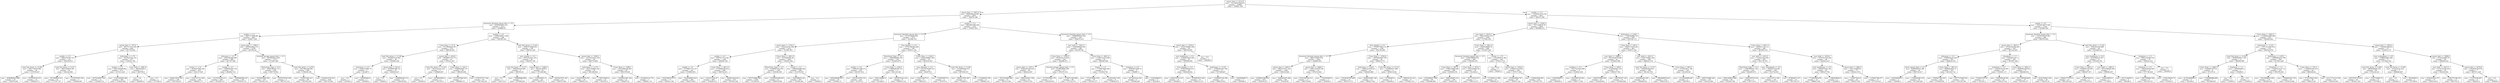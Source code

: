 digraph Tree {
node [shape=box] ;
0 [label="square_feet <= 2112.5\nmse = 15118003766.875\nsamples = 10868\nvalue = 350801.358"] ;
1 [label="square_feet <= 1461.0\nmse = 9006596224.997\nsamples = 6937\nvalue = 300076.386"] ;
0 -> 1 [labeldistance=2.5, labelangle=45, headlabel="True"] ;
2 [label="basement_finished_square_feet <= 0.5\nmse = 6055623601.514\nsamples = 3215\nvalue = 258884.05"] ;
1 -> 2 ;
3 [label="quality <= 3.5\nmse = 4687177908.981\nsamples = 2947\nvalue = 250617.599"] ;
2 -> 3 ;
4 [label="square_feet <= 797.0\nmse = 4817573747.855\nsamples = 609\nvalue = 207755.644"] ;
3 -> 4 ;
5 [label="quality <= 2.5\nmse = 3964376105.727\nsamples = 132\nvalue = 169169.015"] ;
4 -> 5 ;
6 [label="Land_Net_Acres <= 0.184\nmse = 3401774978.984\nsamples = 38\nvalue = 137076.447"] ;
5 -> 6 ;
7 [label="mse = 3609080822.498\nsamples = 24\nvalue = 152970.458"] ;
6 -> 7 ;
8 [label="mse = 1870939139.531\nsamples = 14\nvalue = 109829.571"] ;
6 -> 8 ;
9 [label="Land_Net_Acres <= 0.517\nmse = 3607140678.345\nsamples = 94\nvalue = 182142.606"] ;
5 -> 9 ;
10 [label="mse = 3071698933.42\nsamples = 91\nvalue = 177707.747"] ;
9 -> 10 ;
11 [label="mse = 1155555555.556\nsamples = 3\nvalue = 316666.667"] ;
9 -> 11 ;
12 [label="bathrooms <= 2.75\nmse = 4527627412.351\nsamples = 477\nvalue = 218433.704"] ;
4 -> 12 ;
13 [label="quality <= 1.5\nmse = 4297238559.882\nsamples = 475\nvalue = 217413.425"] ;
12 -> 13 ;
14 [label="mse = 2675434097.222\nsamples = 12\nvalue = 132008.333"] ;
13 -> 14 ;
15 [label="mse = 4145326558.369\nsamples = 463\nvalue = 219626.948"] ;
13 -> 15 ;
16 [label="year_built <= 1987.0\nmse = 280562500.0\nsamples = 2\nvalue = 460750.0"] ;
12 -> 16 ;
17 [label="mse = 0.0\nsamples = 1\nvalue = 444000.0"] ;
16 -> 17 ;
18 [label="mse = 0.0\nsamples = 1\nvalue = 477500.0"] ;
16 -> 18 ;
19 [label="square_feet <= 1186.5\nmse = 4050024962.573\nsamples = 2338\nvalue = 261782.24"] ;
3 -> 19 ;
20 [label="bedrooms <= 2.5\nmse = 3825365364.905\nsamples = 966\nvalue = 247707.589"] ;
19 -> 20 ;
21 [label="stories <= 1.75\nmse = 4030427090.166\nsamples = 435\nvalue = 232137.529"] ;
20 -> 21 ;
22 [label="mse = 4400514533.183\nsamples = 329\nvalue = 239754.647"] ;
21 -> 22 ;
23 [label="mse = 2142741711.429\nsamples = 106\nvalue = 208495.717"] ;
21 -> 23 ;
24 [label="quality <= 4.5\nmse = 3296085291.518\nsamples = 531\nvalue = 260462.723"] ;
20 -> 24 ;
25 [label="mse = 3215355105.211\nsamples = 366\nvalue = 253208.137"] ;
24 -> 25 ;
26 [label="mse = 3099466568.167\nsamples = 165\nvalue = 276554.715"] ;
24 -> 26 ;
27 [label="attached_garage_square_feet <= 0.5\nmse = 3970525813.654\nsamples = 1372\nvalue = 271691.944"] ;
19 -> 27 ;
28 [label="Waterfront_Type <= 0.5\nmse = 5904148383.713\nsamples = 436\nvalue = 256779.502"] ;
27 -> 28 ;
29 [label="mse = 5529205500.784\nsamples = 433\nvalue = 255182.132"] ;
28 -> 29 ;
30 [label="mse = 6497555555.556\nsamples = 3\nvalue = 487333.333"] ;
28 -> 30 ;
31 [label="Land_Net_Acres <= 0.079\nmse = 2917981206.606\nsamples = 936\nvalue = 278638.338"] ;
27 -> 31 ;
32 [label="mse = 1555815493.411\nsamples = 98\nvalue = 243762.449"] ;
31 -> 32 ;
33 [label="mse = 2918401570.819\nsamples = 838\nvalue = 282716.902"] ;
31 -> 33 ;
34 [label="quality <= 4.5\nmse = 12089168011.958\nsamples = 268\nvalue = 349784.164"] ;
2 -> 34 ;
35 [label="Crime_Num <= 51.0\nmse = 6715858260.307\nsamples = 119\nvalue = 288534.941"] ;
34 -> 35 ;
36 [label="Land_Net_Acres <= 0.148\nmse = 5526007316.842\nsamples = 26\nvalue = 235965.346"] ;
35 -> 36 ;
37 [label="bedrooms <= 2.5\nmse = 2446237968.75\nsamples = 4\nvalue = 323487.5"] ;
36 -> 37 ;
38 [label="mse = 0.0\nsamples = 1\nvalue = 243950.0"] ;
37 -> 38 ;
39 [label="mse = 450000000.0\nsamples = 3\nvalue = 350000.0"] ;
37 -> 39 ;
40 [label="square_feet <= 813.0\nmse = 4439987588.721\nsamples = 22\nvalue = 220052.227"] ;
36 -> 40 ;
41 [label="mse = 0.0\nsamples = 1\nvalue = 50000.0"] ;
40 -> 41 ;
42 [label="mse = 3208806226.712\nsamples = 21\nvalue = 228149.952"] ;
40 -> 42 ;
43 [label="square_feet <= 652.0\nmse = 6059897774.773\nsamples = 93\nvalue = 303231.817"] ;
35 -> 43 ;
44 [label="Land_Net_Acres <= 0.118\nmse = 1833722222.222\nsamples = 3\nvalue = 149666.667"] ;
43 -> 44 ;
45 [label="mse = 0.0\nsamples = 1\nvalue = 159500.0"] ;
44 -> 45 ;
46 [label="mse = 2678062500.0\nsamples = 2\nvalue = 144750.0"] ;
44 -> 46 ;
47 [label="Crime_Num <= 162.5\nmse = 5388492605.137\nsamples = 90\nvalue = 308350.656"] ;
43 -> 47 ;
48 [label="mse = 6153187640.816\nsamples = 7\nvalue = 386968.571"] ;
47 -> 48 ;
49 [label="mse = 4758767371.526\nsamples = 83\nvalue = 301720.229"] ;
47 -> 49 ;
50 [label="Land_Net_Acres <= 0.215\nmse = 10991575988.503\nsamples = 149\nvalue = 398701.329"] ;
34 -> 50 ;
51 [label="near_schools <= 0.5\nmse = 6972162301.243\nsamples = 85\nvalue = 362507.706"] ;
50 -> 51 ;
52 [label="Land_Net_Acres <= 0.175\nmse = 1900265236.688\nsamples = 4\nvalue = 186793.25"] ;
51 -> 52 ;
53 [label="mse = 0.0\nsamples = 1\nvalue = 124173.0"] ;
52 -> 53 ;
54 [label="mse = 790888888.889\nsamples = 3\nvalue = 207666.667"] ;
52 -> 54 ;
55 [label="square_feet <= 1088.5\nmse = 5622612056.9\nsamples = 81\nvalue = 371184.963"] ;
51 -> 55 ;
56 [label="mse = 2169324831.0\nsamples = 20\nvalue = 329757.0"] ;
55 -> 56 ;
57 [label="mse = 6007627673.367\nsamples = 61\nvalue = 384767.902"] ;
55 -> 57 ;
58 [label="square_feet <= 1349.0\nmse = 12279353022.109\nsamples = 64\nvalue = 446770.984"] ;
50 -> 58 ;
59 [label="bathrooms <= 2.375\nmse = 2837100660.108\nsamples = 36\nvalue = 401186.944"] ;
58 -> 59 ;
60 [label="mse = 2522055678.254\nsamples = 26\nvalue = 384924.231"] ;
59 -> 60 ;
61 [label="mse = 1180723600.0\nsamples = 10\nvalue = 443470.0"] ;
59 -> 61 ;
62 [label="Crime_Num <= 1389.5\nmse = 18312896338.963\nsamples = 28\nvalue = 505379.036"] ;
58 -> 62 ;
63 [label="mse = 15645621991.202\nsamples = 21\nvalue = 546207.81"] ;
62 -> 63 ;
64 [label="mse = 6310854132.776\nsamples = 7\nvalue = 382892.714"] ;
62 -> 64 ;
65 [label="quality <= 5.5\nmse = 8823897396.206\nsamples = 3722\nvalue = 335657.622"] ;
1 -> 65 ;
66 [label="basement_finished_square_feet <= 0.5\nmse = 6372154440.902\nsamples = 3372\nvalue = 323366.333"] ;
65 -> 66 ;
67 [label="square_feet <= 1702.5\nmse = 5252424781.904\nsamples = 3212\nvalue = 317801.957"] ;
66 -> 67 ;
68 [label="quality <= 4.5\nmse = 4507417713.591\nsamples = 1309\nvalue = 299406.336"] ;
67 -> 68 ;
69 [label="quality <= 3.5\nmse = 5776867772.337\nsamples = 361\nvalue = 274994.903"] ;
68 -> 69 ;
70 [label="mse = 5544788372.673\nsamples = 77\nvalue = 240033.766"] ;
69 -> 70 ;
71 [label="mse = 5418548055.623\nsamples = 284\nvalue = 284473.803"] ;
69 -> 71 ;
72 [label="Crime_Num <= 4811.0\nmse = 3710668349.416\nsamples = 948\nvalue = 308702.251"] ;
68 -> 72 ;
73 [label="mse = 4191613192.47\nsamples = 695\nvalue = 316266.013"] ;
72 -> 73 ;
74 [label="mse = 1800614410.813\nsamples = 253\nvalue = 287924.328"] ;
72 -> 74 ;
75 [label="Crime_Num <= 4811.0\nmse = 5372000345.26\nsamples = 1903\nvalue = 330455.592"] ;
67 -> 75 ;
76 [label="Waterfront_Type <= 0.5\nmse = 6346947343.016\nsamples = 1305\nvalue = 339338.369"] ;
75 -> 76 ;
77 [label="mse = 5975754960.081\nsamples = 1284\nvalue = 337430.04"] ;
76 -> 77 ;
78 [label="mse = 15205664399.093\nsamples = 21\nvalue = 456019.048"] ;
76 -> 78 ;
79 [label="stories <= 3.5\nmse = 2696444098.466\nsamples = 598\nvalue = 311070.935"] ;
75 -> 79 ;
80 [label="mse = 2420386072.04\nsamples = 597\nvalue = 310385.961"] ;
79 -> 80 ;
81 [label="mse = 0.0\nsamples = 1\nvalue = 720000.0"] ;
79 -> 81 ;
82 [label="View_Quality <= 0.5\nmse = 15751186384.848\nsamples = 160\nvalue = 435071.181"] ;
66 -> 82 ;
83 [label="Waterfront_Type <= 0.5\nmse = 13006384964.301\nsamples = 136\nvalue = 412845.875"] ;
82 -> 83 ;
84 [label="quality <= 4.5\nmse = 10993351388.272\nsamples = 125\nvalue = 401557.912"] ;
83 -> 84 ;
85 [label="mse = 4959296095.827\nsamples = 20\nvalue = 316942.15"] ;
84 -> 85 ;
86 [label="mse = 10519151675.531\nsamples = 105\nvalue = 417675.2"] ;
84 -> 86 ;
87 [label="Crime_Num <= 238.0\nmse = 17980048760.331\nsamples = 11\nvalue = 541118.182"] ;
83 -> 87 ;
88 [label="mse = 5052126400.0\nsamples = 5\nvalue = 421460.0"] ;
87 -> 88 ;
89 [label="mse = 6878472222.222\nsamples = 6\nvalue = 640833.333"] ;
87 -> 89 ;
90 [label="Crime_Num <= 1164.5\nmse = 12644189891.493\nsamples = 24\nvalue = 561014.583"] ;
82 -> 90 ;
91 [label="near_libraries <= 0.5\nmse = 12073570208.333\nsamples = 12\nvalue = 624575.0"] ;
90 -> 91 ;
92 [label="mse = 11643109375.0\nsamples = 8\nvalue = 668125.0"] ;
91 -> 92 ;
93 [label="mse = 1554876875.0\nsamples = 4\nvalue = 537475.0"] ;
91 -> 93 ;
94 [label="Land_Net_Acres <= 0.336\nmse = 5134956440.972\nsamples = 12\nvalue = 497454.167"] ;
90 -> 94 ;
95 [label="mse = 2965219791.667\nsamples = 6\nvalue = 554825.0"] ;
94 -> 95 ;
96 [label="mse = 721868055.556\nsamples = 6\nvalue = 440083.333"] ;
94 -> 96 ;
97 [label="basement_finished_square_feet <= 0.5\nmse = 16966409331.002\nsamples = 350\nvalue = 454075.411"] ;
65 -> 97 ;
98 [label="year_built <= 2012.5\nmse = 12469095653.85\nsamples = 286\nvalue = 423707.08"] ;
97 -> 98 ;
99 [label="Crime_Num <= 1164.5\nmse = 9910522174.653\nsamples = 205\nvalue = 394280.971"] ;
98 -> 99 ;
100 [label="square_feet <= 1797.5\nmse = 10465297459.816\nsamples = 94\nvalue = 440222.947"] ;
99 -> 100 ;
101 [label="mse = 7875416008.299\nsamples = 33\nvalue = 381413.394"] ;
100 -> 101 ;
102 [label="mse = 8983160227.358\nsamples = 61\nvalue = 472037.951"] ;
100 -> 102 ;
103 [label="attached_garage_square_feet <= 0.5\nmse = 6139639691.805\nsamples = 111\nvalue = 355375.153"] ;
99 -> 103 ;
104 [label="mse = 4715632544.379\nsamples = 13\nvalue = 224526.923"] ;
103 -> 104 ;
105 [label="mse = 3756071169.898\nsamples = 98\nvalue = 372732.571"] ;
103 -> 105 ;
106 [label="Crime_Num <= 4811.0\nmse = 11206732319.949\nsamples = 81\nvalue = 498180.568"] ;
98 -> 106 ;
107 [label="stories <= 1.5\nmse = 7774607829.568\nsamples = 73\nvalue = 513653.781"] ;
106 -> 107 ;
108 [label="mse = 7372470642.539\nsamples = 65\nvalue = 525341.277"] ;
107 -> 108 ;
109 [label="mse = 914543623.109\nsamples = 8\nvalue = 418692.875"] ;
107 -> 109 ;
110 [label="fireplaces <= 0.5\nmse = 20404675468.75\nsamples = 8\nvalue = 356987.5"] ;
106 -> 110 ;
111 [label="mse = 2672222222.222\nsamples = 3\nvalue = 181666.667"] ;
110 -> 111 ;
112 [label="mse = 1536248600.0\nsamples = 5\nvalue = 462180.0"] ;
110 -> 112 ;
113 [label="square_feet <= 2105.0\nmse = 14525748483.004\nsamples = 64\nvalue = 589783.891"] ;
97 -> 113 ;
114 [label="near_healthcare <= 0.5\nmse = 12284870224.943\nsamples = 63\nvalue = 595998.095"] ;
113 -> 114 ;
115 [label="View_Quality <= 0.5\nmse = 8784780936.415\nsamples = 48\nvalue = 620526.042"] ;
114 -> 115 ;
116 [label="mse = 4364519733.333\nsamples = 15\nvalue = 564260.0"] ;
115 -> 116 ;
117 [label="mse = 8700855073.462\nsamples = 33\nvalue = 646101.515"] ;
115 -> 117 ;
118 [label="bathrooms <= 3.125\nmse = 15399381051.556\nsamples = 15\nvalue = 517508.667"] ;
114 -> 118 ;
119 [label="mse = 11838697124.306\nsamples = 12\nvalue = 480635.833"] ;
118 -> 119 ;
120 [label="mse = 2450000000.0\nsamples = 3\nvalue = 665000.0"] ;
118 -> 120 ;
121 [label="mse = 0.0\nsamples = 1\nvalue = 198289.0"] ;
113 -> 121 ;
122 [label="quality <= 5.5\nmse = 13349421276.539\nsamples = 3931\nvalue = 440315.256"] ;
0 -> 122 [labeldistance=2.5, labelangle=-45, headlabel="False"] ;
123 [label="square_feet <= 2700.5\nmse = 7671328679.39\nsamples = 2693\nvalue = 400988.272"] ;
122 -> 123 ;
124 [label="year_built <= 2015.5\nmse = 5942516032.574\nsamples = 1834\nvalue = 377681.503"] ;
123 -> 124 ;
125 [label="View_Quality <= 0.5\nmse = 5793677989.114\nsamples = 1346\nvalue = 364130.469"] ;
124 -> 125 ;
126 [label="basement_finished_square_feet <= 0.5\nmse = 4881113907.018\nsamples = 1300\nvalue = 359800.091"] ;
125 -> 126 ;
127 [label="square_feet <= 2405.5\nmse = 4602077011.524\nsamples = 1284\nvalue = 358312.826"] ;
126 -> 127 ;
128 [label="mse = 4558901548.652\nsamples = 832\nvalue = 349554.227"] ;
127 -> 128 ;
129 [label="mse = 4280424457.606\nsamples = 452\nvalue = 374434.85"] ;
127 -> 129 ;
130 [label="square_feet <= 2466.5\nmse = 12851183478.184\nsamples = 16\nvalue = 479153.062"] ;
126 -> 130 ;
131 [label="mse = 8525184704.213\nsamples = 13\nvalue = 446730.692"] ;
130 -> 131 ;
132 [label="mse = 7302545000.0\nsamples = 3\nvalue = 619650.0"] ;
130 -> 132 ;
133 [label="Crime_Num <= 2783.0\nmse = 16076654497.507\nsamples = 46\nvalue = 486510.717"] ;
125 -> 133 ;
134 [label="bathrooms <= 2.625\nmse = 14695223778.421\nsamples = 35\nvalue = 524444.086"] ;
133 -> 134 ;
135 [label="mse = 15016050765.289\nsamples = 22\nvalue = 487817.273"] ;
134 -> 135 ;
136 [label="mse = 8040019287.148\nsamples = 13\nvalue = 586427.923"] ;
134 -> 136 ;
137 [label="Land_Net_Acres <= 0.174\nmse = 1325883677.686\nsamples = 11\nvalue = 365813.636"] ;
133 -> 137 ;
138 [label="mse = 41766400.0\nsamples = 5\nvalue = 400290.0"] ;
137 -> 138 ;
139 [label="mse = 580034722.222\nsamples = 6\nvalue = 337083.333"] ;
137 -> 139 ;
140 [label="Crime_Num <= 4811.0\nmse = 4449554808.76\nsamples = 488\nvalue = 415057.922"] ;
124 -> 140 ;
141 [label="basement_finished_square_feet <= 0.5\nmse = 4108158858.432\nsamples = 298\nvalue = 438549.195"] ;
140 -> 141 ;
142 [label="Crime_Num <= 697.0\nmse = 3796310868.066\nsamples = 268\nvalue = 430436.276"] ;
141 -> 142 ;
143 [label="mse = 2781680027.048\nsamples = 69\nvalue = 462086.899"] ;
142 -> 143 ;
144 [label="mse = 3680336903.212\nsamples = 199\nvalue = 419461.94"] ;
142 -> 144 ;
145 [label="Crime_Num <= 876.0\nmse = 1053329464.44\nsamples = 30\nvalue = 511024.6"] ;
141 -> 145 ;
146 [label="mse = 407714333.673\nsamples = 7\nvalue = 549133.571"] ;
145 -> 146 ;
147 [label="mse = 673296115.388\nsamples = 23\nvalue = 499426.217"] ;
145 -> 147 ;
148 [label="stories <= 1.75\nmse = 2761994572.382\nsamples = 190\nvalue = 378213.716"] ;
140 -> 148 ;
149 [label="mse = 0.0\nsamples = 1\nvalue = 94000.0"] ;
148 -> 149 ;
150 [label="square_feet <= 2392.0\nmse = 2346953114.641\nsamples = 189\nvalue = 379717.492"] ;
148 -> 150 ;
151 [label="mse = 2919618962.747\nsamples = 87\nvalue = 359073.322"] ;
150 -> 151 ;
152 [label="mse = 1184943936.852\nsamples = 102\nvalue = 397325.755"] ;
150 -> 152 ;
153 [label="bathrooms <= 2.625\nmse = 7726500998.725\nsamples = 859\nvalue = 450749.173"] ;
123 -> 153 ;
154 [label="Crime_Num <= 697.0\nmse = 6684171819.643\nsamples = 463\nvalue = 419671.162"] ;
153 -> 154 ;
155 [label="year_built <= 1988.5\nmse = 9015204079.846\nsamples = 83\nvalue = 478443.096"] ;
154 -> 155 ;
156 [label="condition <= 5.5\nmse = 14517227043.686\nsamples = 11\nvalue = 610041.636"] ;
155 -> 156 ;
157 [label="mse = 625000000.0\nsamples = 2\nvalue = 400000.0"] ;
156 -> 157 ;
158 [label="mse = 5621860730.691\nsamples = 9\nvalue = 656717.556"] ;
156 -> 158 ;
159 [label="Crime_Num <= 269.0\nmse = 5124560441.014\nsamples = 72\nvalue = 458337.764"] ;
155 -> 159 ;
160 [label="mse = 3264763564.039\nsamples = 41\nvalue = 412028.902"] ;
159 -> 160 ;
161 [label="mse = 996783537.193\nsamples = 31\nvalue = 519584.968"] ;
159 -> 161 ;
162 [label="year_built <= 2011.5\nmse = 5255779063.164\nsamples = 380\nvalue = 406834.134"] ;
154 -> 162 ;
163 [label="Land_Net_Acres <= 0.137\nmse = 5592643828.815\nsamples = 186\nvalue = 381322.763"] ;
162 -> 163 ;
164 [label="mse = 3042862443.595\nsamples = 54\nvalue = 345608.815"] ;
163 -> 164 ;
165 [label="mse = 5900486979.621\nsamples = 132\nvalue = 395933.015"] ;
163 -> 165 ;
166 [label="Crime_Num <= 993.0\nmse = 3710553871.106\nsamples = 194\nvalue = 431293.49"] ;
162 -> 166 ;
167 [label="mse = 15130246666.667\nsamples = 3\nvalue = 246700.0"] ;
166 -> 167 ;
168 [label="mse = 2987574999.426\nsamples = 191\nvalue = 434192.864"] ;
166 -> 168 ;
169 [label="Crime_Num <= 4811.0\nmse = 6495611744.111\nsamples = 396\nvalue = 487085.333"] ;
153 -> 169 ;
170 [label="year_built <= 2015.5\nmse = 7124421432.991\nsamples = 300\nvalue = 501178.743"] ;
169 -> 170 ;
171 [label="Waterfront_Type <= 0.5\nmse = 12587995031.393\nsamples = 104\nvalue = 462405.971"] ;
170 -> 171 ;
172 [label="mse = 9691209814.484\nsamples = 99\nvalue = 452036.798"] ;
171 -> 172 ;
173 [label="mse = 25663407533.44\nsamples = 5\nvalue = 667715.6"] ;
171 -> 173 ;
174 [label="near_waterplants <= 0.5\nmse = 3004437219.661\nsamples = 196\nvalue = 521752.051"] ;
170 -> 174 ;
175 [label="mse = 2243135711.491\nsamples = 163\nvalue = 535915.19"] ;
174 -> 175 ;
176 [label="mse = 879962817.471\nsamples = 33\nvalue = 451794.727"] ;
174 -> 176 ;
177 [label="year_built <= 2016.5\nmse = 1970191318.266\nsamples = 96\nvalue = 443043.427"] ;
169 -> 177 ;
178 [label="near_healthcare <= 0.5\nmse = 2083675104.165\nsamples = 24\nvalue = 409147.792"] ;
177 -> 178 ;
179 [label="mse = 773490569.878\nsamples = 22\nvalue = 398661.409"] ;
178 -> 179 ;
180 [label="mse = 1980428004.0\nsamples = 2\nvalue = 524498.0"] ;
178 -> 180 ;
181 [label="square_feet <= 3062.5\nmse = 1421734900.61\nsamples = 72\nvalue = 454341.972"] ;
177 -> 181 ;
182 [label="mse = 1104677635.6\nsamples = 45\nvalue = 440557.667"] ;
181 -> 182 ;
183 [label="mse = 1105687766.077\nsamples = 27\nvalue = 477315.815"] ;
181 -> 183 ;
184 [label="quality <= 6.5\nmse = 15018218477.684\nsamples = 1238\nvalue = 525862.564"] ;
122 -> 184 ;
185 [label="basement_finished_square_feet <= 0.5\nmse = 11619123419.263\nsamples = 806\nvalue = 494793.565"] ;
184 -> 185 ;
186 [label="square_feet <= 3053.5\nmse = 10729355186.603\nsamples = 760\nvalue = 487126.493"] ;
185 -> 186 ;
187 [label="bedrooms <= 2.5\nmse = 9766936216.426\nsamples = 591\nvalue = 469834.518"] ;
186 -> 187 ;
188 [label="porch_square_feet <= 0.5\nmse = 8268365678.188\nsamples = 36\nvalue = 600734.417"] ;
187 -> 188 ;
189 [label="mse = 2025000000.0\nsamples = 2\nvalue = 320000.0"] ;
188 -> 189 ;
190 [label="mse = 3726928266.105\nsamples = 34\nvalue = 617248.206"] ;
188 -> 190 ;
191 [label="Crime_Num <= 4811.0\nmse = 8680601616.72\nsamples = 555\nvalue = 461343.714"] ;
187 -> 191 ;
192 [label="mse = 8789027362.925\nsamples = 424\nvalue = 472964.995"] ;
191 -> 192 ;
193 [label="mse = 6477737469.522\nsamples = 131\nvalue = 423729.794"] ;
191 -> 193 ;
194 [label="fireplaces <= 1.5\nmse = 9392603141.5\nsamples = 169\nvalue = 547597.249"] ;
186 -> 194 ;
195 [label="bedrooms <= 2.5\nmse = 10443610130.465\nsamples = 94\nvalue = 519391.117"] ;
194 -> 195 ;
196 [label="mse = 976281270.25\nsamples = 2\nvalue = 301521.5"] ;
195 -> 196 ;
197 [label="mse = 9595094126.96\nsamples = 92\nvalue = 524127.413"] ;
195 -> 197 ;
198 [label="Crime_Num <= 2821.5\nmse = 5828465159.022\nsamples = 75\nvalue = 582948.933"] ;
194 -> 198 ;
199 [label="mse = 6013708768.668\nsamples = 47\nvalue = 610790.277"] ;
198 -> 199 ;
200 [label="mse = 2032354851.045\nsamples = 28\nvalue = 536215.25"] ;
198 -> 200 ;
201 [label="Land_Net_Acres <= 0.341\nmse = 9302291249.688\nsamples = 46\nvalue = 621466.913"] ;
185 -> 201 ;
202 [label="near_healthcare <= 0.5\nmse = 6187082237.877\nsamples = 31\nvalue = 651585.161"] ;
201 -> 202 ;
203 [label="Crime_Num <= 2821.5\nmse = 4108092716.493\nsamples = 24\nvalue = 669257.917"] ;
202 -> 203 ;
204 [label="mse = 2508427778.512\nsamples = 22\nvalue = 681238.182"] ;
203 -> 204 ;
205 [label="mse = 2758875625.0\nsamples = 2\nvalue = 537475.0"] ;
203 -> 205 ;
206 [label="year_built <= 1985.0\nmse = 8572786020.408\nsamples = 7\nvalue = 590992.857"] ;
202 -> 206 ;
207 [label="mse = 1056250000.0\nsamples = 2\nvalue = 717500.0"] ;
206 -> 207 ;
208 [label="mse = 2617128400.0\nsamples = 5\nvalue = 540390.0"] ;
206 -> 208 ;
209 [label="fireplaces <= 1.5\nmse = 9991335388.516\nsamples = 15\nvalue = 559222.533"] ;
201 -> 209 ;
210 [label="bedrooms <= 3.5\nmse = 5562426554.959\nsamples = 14\nvalue = 577738.429"] ;
209 -> 210 ;
211 [label="mse = 3967508680.556\nsamples = 6\nvalue = 522158.333"] ;
210 -> 211 ;
212 [label="mse = 2704109540.75\nsamples = 8\nvalue = 619423.5"] ;
210 -> 212 ;
213 [label="mse = 0.0\nsamples = 1\nvalue = 300000.0"] ;
209 -> 213 ;
214 [label="Crime_Num <= 2821.5\nmse = 16198943268.489\nsamples = 432\nvalue = 583829.262"] ;
184 -> 214 ;
215 [label="bathrooms <= 2.125\nmse = 17071311625.914\nsamples = 315\nvalue = 609762.079"] ;
214 -> 215 ;
216 [label="Land_Net_Acres <= 0.352\nmse = 58299309917.355\nsamples = 11\nvalue = 385090.909"] ;
215 -> 216 ;
217 [label="Crime_Num <= 1048.5\nmse = 52694671875.0\nsamples = 8\nvalue = 471375.0"] ;
216 -> 217 ;
218 [label="mse = 61791660000.0\nsamples = 5\nvalue = 381200.0"] ;
217 -> 218 ;
219 [label="mse = 1392888888.889\nsamples = 3\nvalue = 621666.667"] ;
217 -> 219 ;
220 [label="fireplaces <= 1.5\nmse = 450000000.0\nsamples = 3\nvalue = 155000.0"] ;
216 -> 220 ;
221 [label="mse = 0.0\nsamples = 2\nvalue = 170000.0"] ;
220 -> 221 ;
222 [label="mse = 0.0\nsamples = 1\nvalue = 125000.0"] ;
220 -> 222 ;
223 [label="bathrooms <= 2.875\nmse = 13686944219.799\nsamples = 304\nvalue = 617891.628"] ;
215 -> 223 ;
224 [label="fireplaces <= 1.5\nmse = 13029515127.14\nsamples = 210\nvalue = 595379.429"] ;
223 -> 224 ;
225 [label="mse = 15010684931.604\nsamples = 119\nvalue = 566585.025"] ;
224 -> 225 ;
226 [label="mse = 7936683553.745\nsamples = 91\nvalue = 633033.648"] ;
224 -> 226 ;
227 [label="Crime_Num <= 752.5\nmse = 11494050765.474\nsamples = 94\nvalue = 668184.84"] ;
223 -> 227 ;
228 [label="mse = 5735155623.832\nsamples = 50\nvalue = 696315.26"] ;
227 -> 228 ;
229 [label="mse = 16117172116.748\nsamples = 44\nvalue = 636218.455"] ;
227 -> 229 ;
230 [label="square_feet <= 3022.5\nmse = 7164942396.033\nsamples = 117\nvalue = 514010.137"] ;
214 -> 230 ;
231 [label="near_waterplants <= 0.5\nmse = 5398022483.468\nsamples = 71\nvalue = 477826.352"] ;
230 -> 231 ;
232 [label="Land_Net_Acres <= 0.402\nmse = 4859506085.525\nsamples = 68\nvalue = 472142.221"] ;
231 -> 232 ;
233 [label="mse = 4657559714.203\nsamples = 60\nvalue = 463421.383"] ;
232 -> 233 ;
234 [label="mse = 1525724965.75\nsamples = 8\nvalue = 537548.5"] ;
232 -> 234 ;
235 [label="Land_Net_Acres <= 0.349\nmse = 272222222.222\nsamples = 3\nvalue = 606666.667"] ;
231 -> 235 ;
236 [label="mse = 0.0\nsamples = 1\nvalue = 585000.0"] ;
235 -> 236 ;
237 [label="mse = 56250000.0\nsamples = 2\nvalue = 617500.0"] ;
235 -> 237 ;
238 [label="square_feet <= 3598.0\nmse = 4752222888.76\nsamples = 46\nvalue = 569859.022"] ;
230 -> 238 ;
239 [label="year_built <= 2015.5\nmse = 3175125146.435\nsamples = 39\nvalue = 552410.641"] ;
238 -> 239 ;
240 [label="mse = 2034441632.373\nsamples = 27\nvalue = 530914.815"] ;
239 -> 240 ;
241 [label="mse = 2362772196.521\nsamples = 12\nvalue = 600776.25"] ;
239 -> 241 ;
242 [label="square_feet <= 4276.0\nmse = 2392459183.674\nsamples = 7\nvalue = 667071.429"] ;
238 -> 242 ;
243 [label="mse = 311479166.667\nsamples = 6\nvalue = 648250.0"] ;
242 -> 243 ;
244 [label="mse = 0.0\nsamples = 1\nvalue = 780000.0"] ;
242 -> 244 ;
}